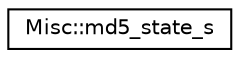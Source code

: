 digraph G
{
  edge [fontname="Helvetica",fontsize="10",labelfontname="Helvetica",labelfontsize="10"];
  node [fontname="Helvetica",fontsize="10",shape=record];
  rankdir="LR";
  Node1 [label="Misc::md5_state_s",height=0.2,width=0.4,color="black", fillcolor="white", style="filled",URL="$struct_misc_1_1md5__state__s.html"];
}
